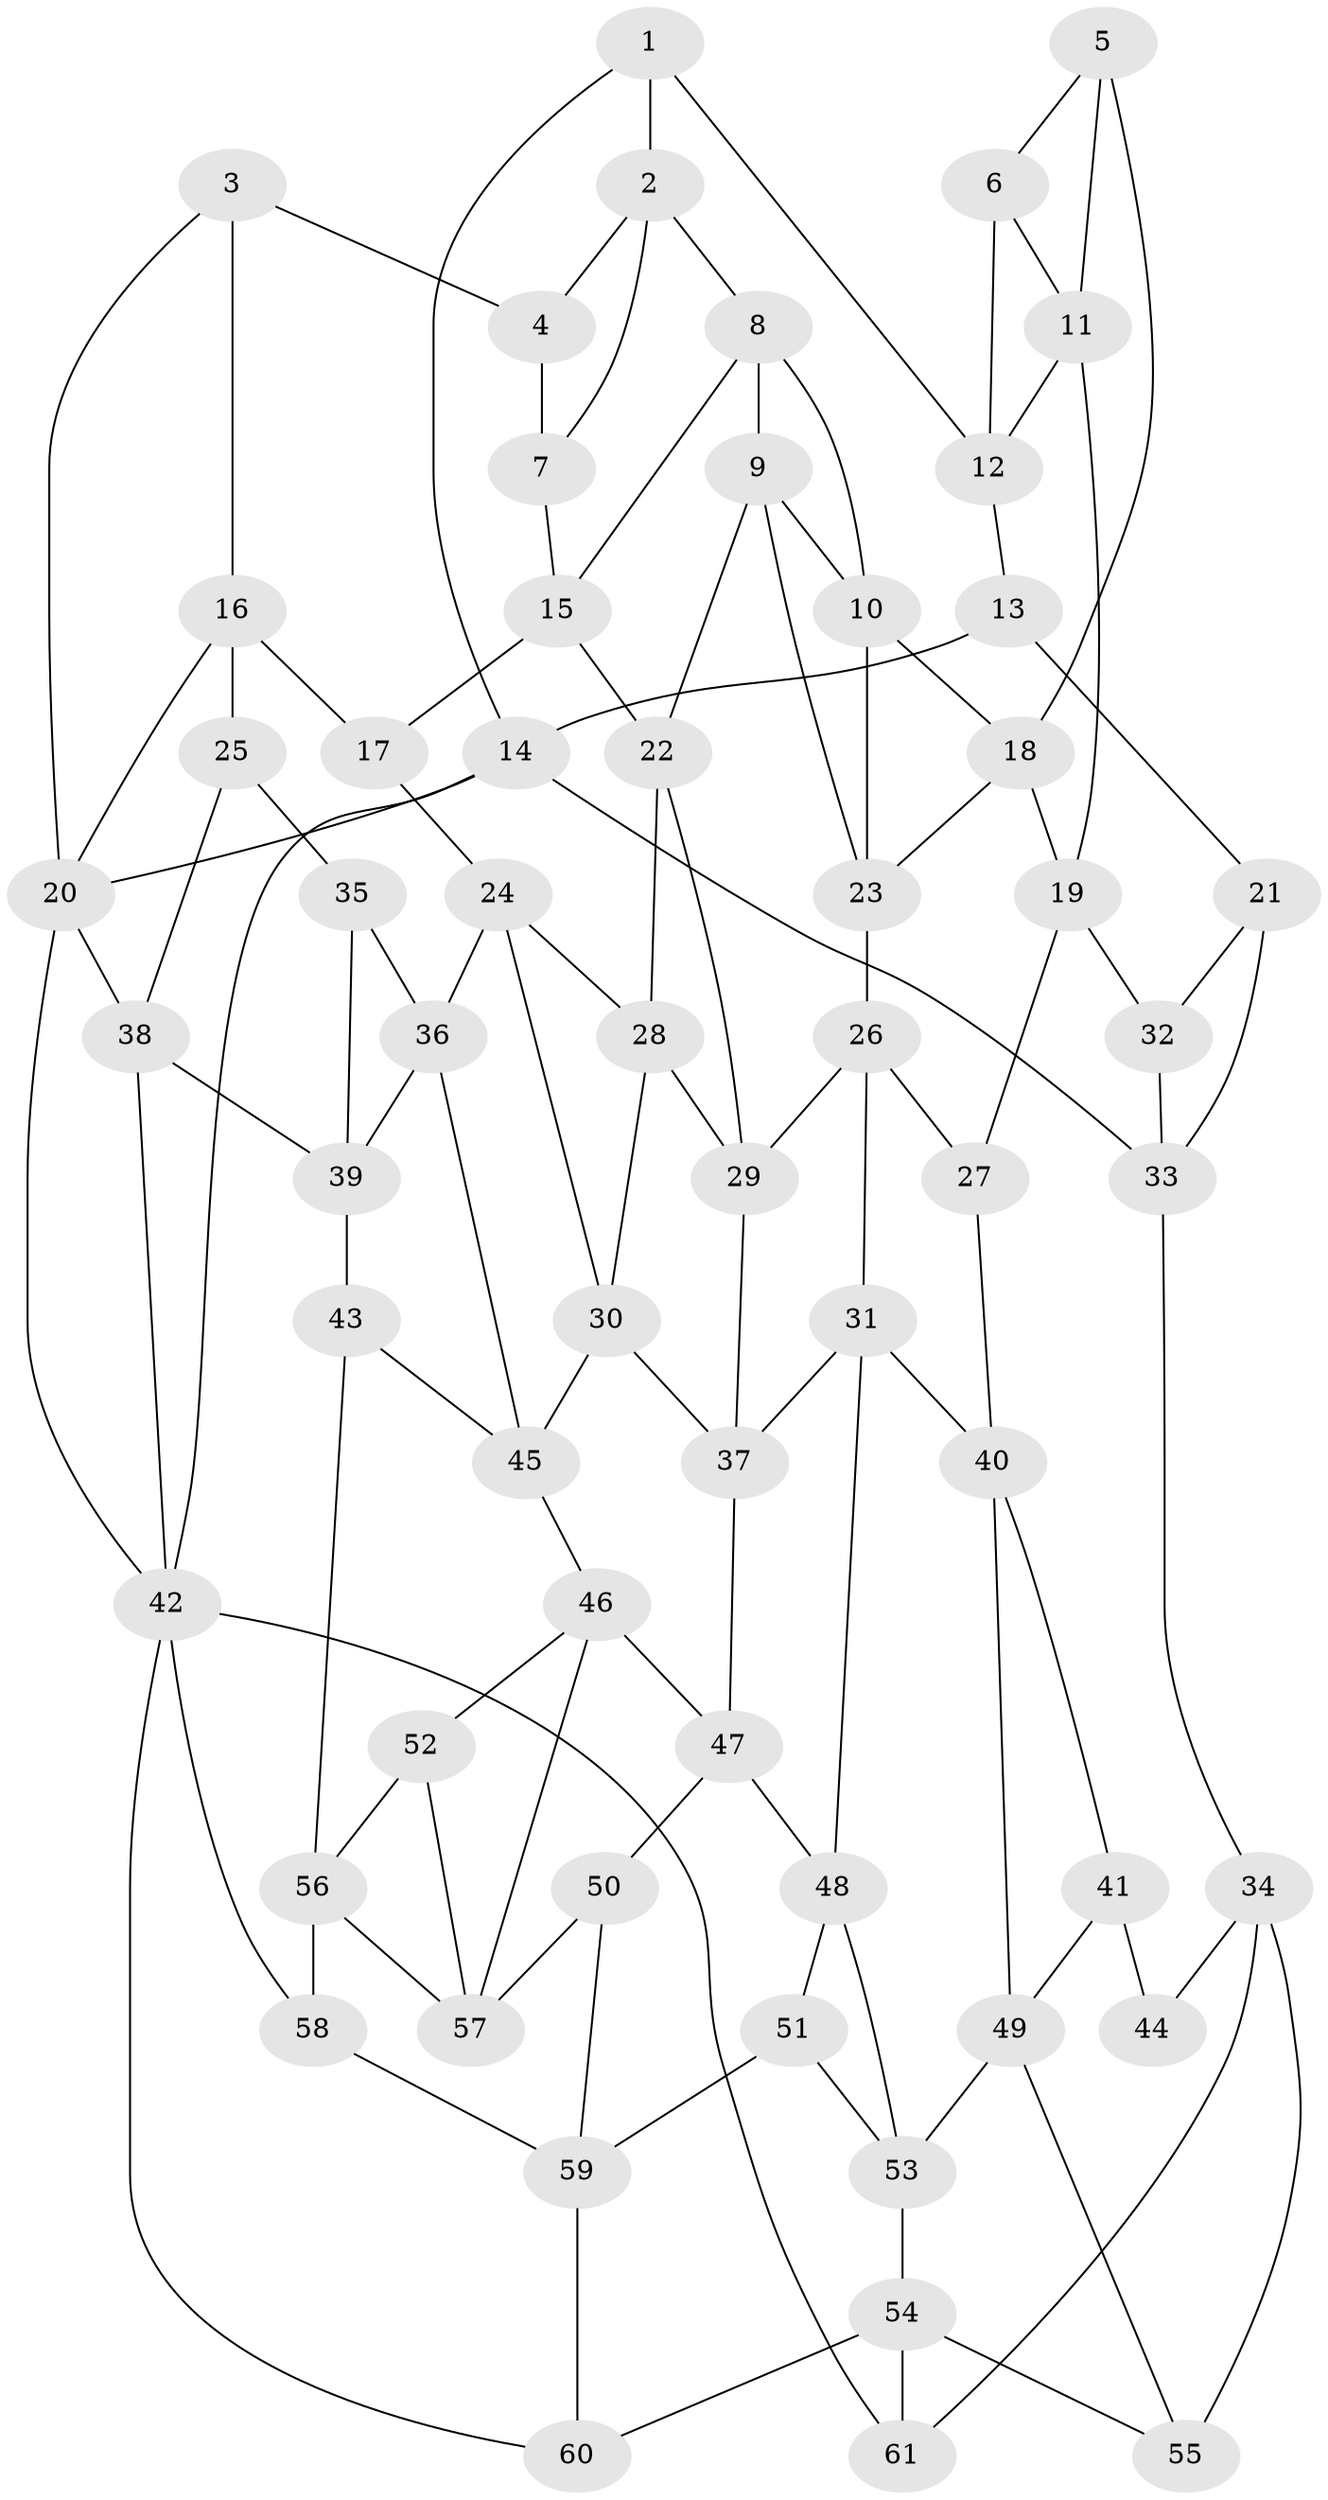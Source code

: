 // original degree distribution, {3: 0.03278688524590164, 6: 0.2459016393442623, 5: 0.4918032786885246, 4: 0.22950819672131148}
// Generated by graph-tools (version 1.1) at 2025/51/03/09/25 03:51:08]
// undirected, 61 vertices, 112 edges
graph export_dot {
graph [start="1"]
  node [color=gray90,style=filled];
  1;
  2;
  3;
  4;
  5;
  6;
  7;
  8;
  9;
  10;
  11;
  12;
  13;
  14;
  15;
  16;
  17;
  18;
  19;
  20;
  21;
  22;
  23;
  24;
  25;
  26;
  27;
  28;
  29;
  30;
  31;
  32;
  33;
  34;
  35;
  36;
  37;
  38;
  39;
  40;
  41;
  42;
  43;
  44;
  45;
  46;
  47;
  48;
  49;
  50;
  51;
  52;
  53;
  54;
  55;
  56;
  57;
  58;
  59;
  60;
  61;
  1 -- 2 [weight=1.0];
  1 -- 12 [weight=1.0];
  1 -- 14 [weight=1.0];
  2 -- 4 [weight=1.0];
  2 -- 7 [weight=1.0];
  2 -- 8 [weight=1.0];
  3 -- 4 [weight=1.0];
  3 -- 16 [weight=1.0];
  3 -- 20 [weight=1.0];
  4 -- 7 [weight=1.0];
  5 -- 6 [weight=1.0];
  5 -- 11 [weight=1.0];
  5 -- 18 [weight=1.0];
  6 -- 11 [weight=1.0];
  6 -- 12 [weight=1.0];
  7 -- 15 [weight=1.0];
  8 -- 9 [weight=1.0];
  8 -- 10 [weight=1.0];
  8 -- 15 [weight=1.0];
  9 -- 10 [weight=1.0];
  9 -- 22 [weight=1.0];
  9 -- 23 [weight=1.0];
  10 -- 18 [weight=1.0];
  10 -- 23 [weight=1.0];
  11 -- 12 [weight=1.0];
  11 -- 19 [weight=1.0];
  12 -- 13 [weight=1.0];
  13 -- 14 [weight=1.0];
  13 -- 21 [weight=2.0];
  14 -- 20 [weight=1.0];
  14 -- 33 [weight=1.0];
  14 -- 42 [weight=1.0];
  15 -- 17 [weight=1.0];
  15 -- 22 [weight=1.0];
  16 -- 17 [weight=1.0];
  16 -- 20 [weight=1.0];
  16 -- 25 [weight=1.0];
  17 -- 24 [weight=1.0];
  18 -- 19 [weight=1.0];
  18 -- 23 [weight=1.0];
  19 -- 27 [weight=1.0];
  19 -- 32 [weight=1.0];
  20 -- 38 [weight=1.0];
  20 -- 42 [weight=1.0];
  21 -- 32 [weight=1.0];
  21 -- 33 [weight=1.0];
  22 -- 28 [weight=1.0];
  22 -- 29 [weight=1.0];
  23 -- 26 [weight=1.0];
  24 -- 28 [weight=1.0];
  24 -- 30 [weight=1.0];
  24 -- 36 [weight=1.0];
  25 -- 35 [weight=2.0];
  25 -- 38 [weight=1.0];
  26 -- 27 [weight=1.0];
  26 -- 29 [weight=1.0];
  26 -- 31 [weight=1.0];
  27 -- 40 [weight=1.0];
  28 -- 29 [weight=1.0];
  28 -- 30 [weight=1.0];
  29 -- 37 [weight=1.0];
  30 -- 37 [weight=1.0];
  30 -- 45 [weight=1.0];
  31 -- 37 [weight=1.0];
  31 -- 40 [weight=1.0];
  31 -- 48 [weight=1.0];
  32 -- 33 [weight=1.0];
  33 -- 34 [weight=1.0];
  34 -- 44 [weight=1.0];
  34 -- 55 [weight=1.0];
  34 -- 61 [weight=1.0];
  35 -- 36 [weight=1.0];
  35 -- 39 [weight=1.0];
  36 -- 39 [weight=1.0];
  36 -- 45 [weight=1.0];
  37 -- 47 [weight=1.0];
  38 -- 39 [weight=1.0];
  38 -- 42 [weight=1.0];
  39 -- 43 [weight=1.0];
  40 -- 41 [weight=1.0];
  40 -- 49 [weight=1.0];
  41 -- 44 [weight=2.0];
  41 -- 49 [weight=1.0];
  42 -- 58 [weight=1.0];
  42 -- 60 [weight=1.0];
  42 -- 61 [weight=1.0];
  43 -- 45 [weight=1.0];
  43 -- 56 [weight=1.0];
  45 -- 46 [weight=1.0];
  46 -- 47 [weight=1.0];
  46 -- 52 [weight=1.0];
  46 -- 57 [weight=1.0];
  47 -- 48 [weight=1.0];
  47 -- 50 [weight=1.0];
  48 -- 51 [weight=1.0];
  48 -- 53 [weight=1.0];
  49 -- 53 [weight=1.0];
  49 -- 55 [weight=1.0];
  50 -- 57 [weight=1.0];
  50 -- 59 [weight=1.0];
  51 -- 53 [weight=1.0];
  51 -- 59 [weight=1.0];
  52 -- 56 [weight=1.0];
  52 -- 57 [weight=1.0];
  53 -- 54 [weight=1.0];
  54 -- 55 [weight=1.0];
  54 -- 60 [weight=1.0];
  54 -- 61 [weight=1.0];
  56 -- 57 [weight=1.0];
  56 -- 58 [weight=1.0];
  58 -- 59 [weight=1.0];
  59 -- 60 [weight=1.0];
}
